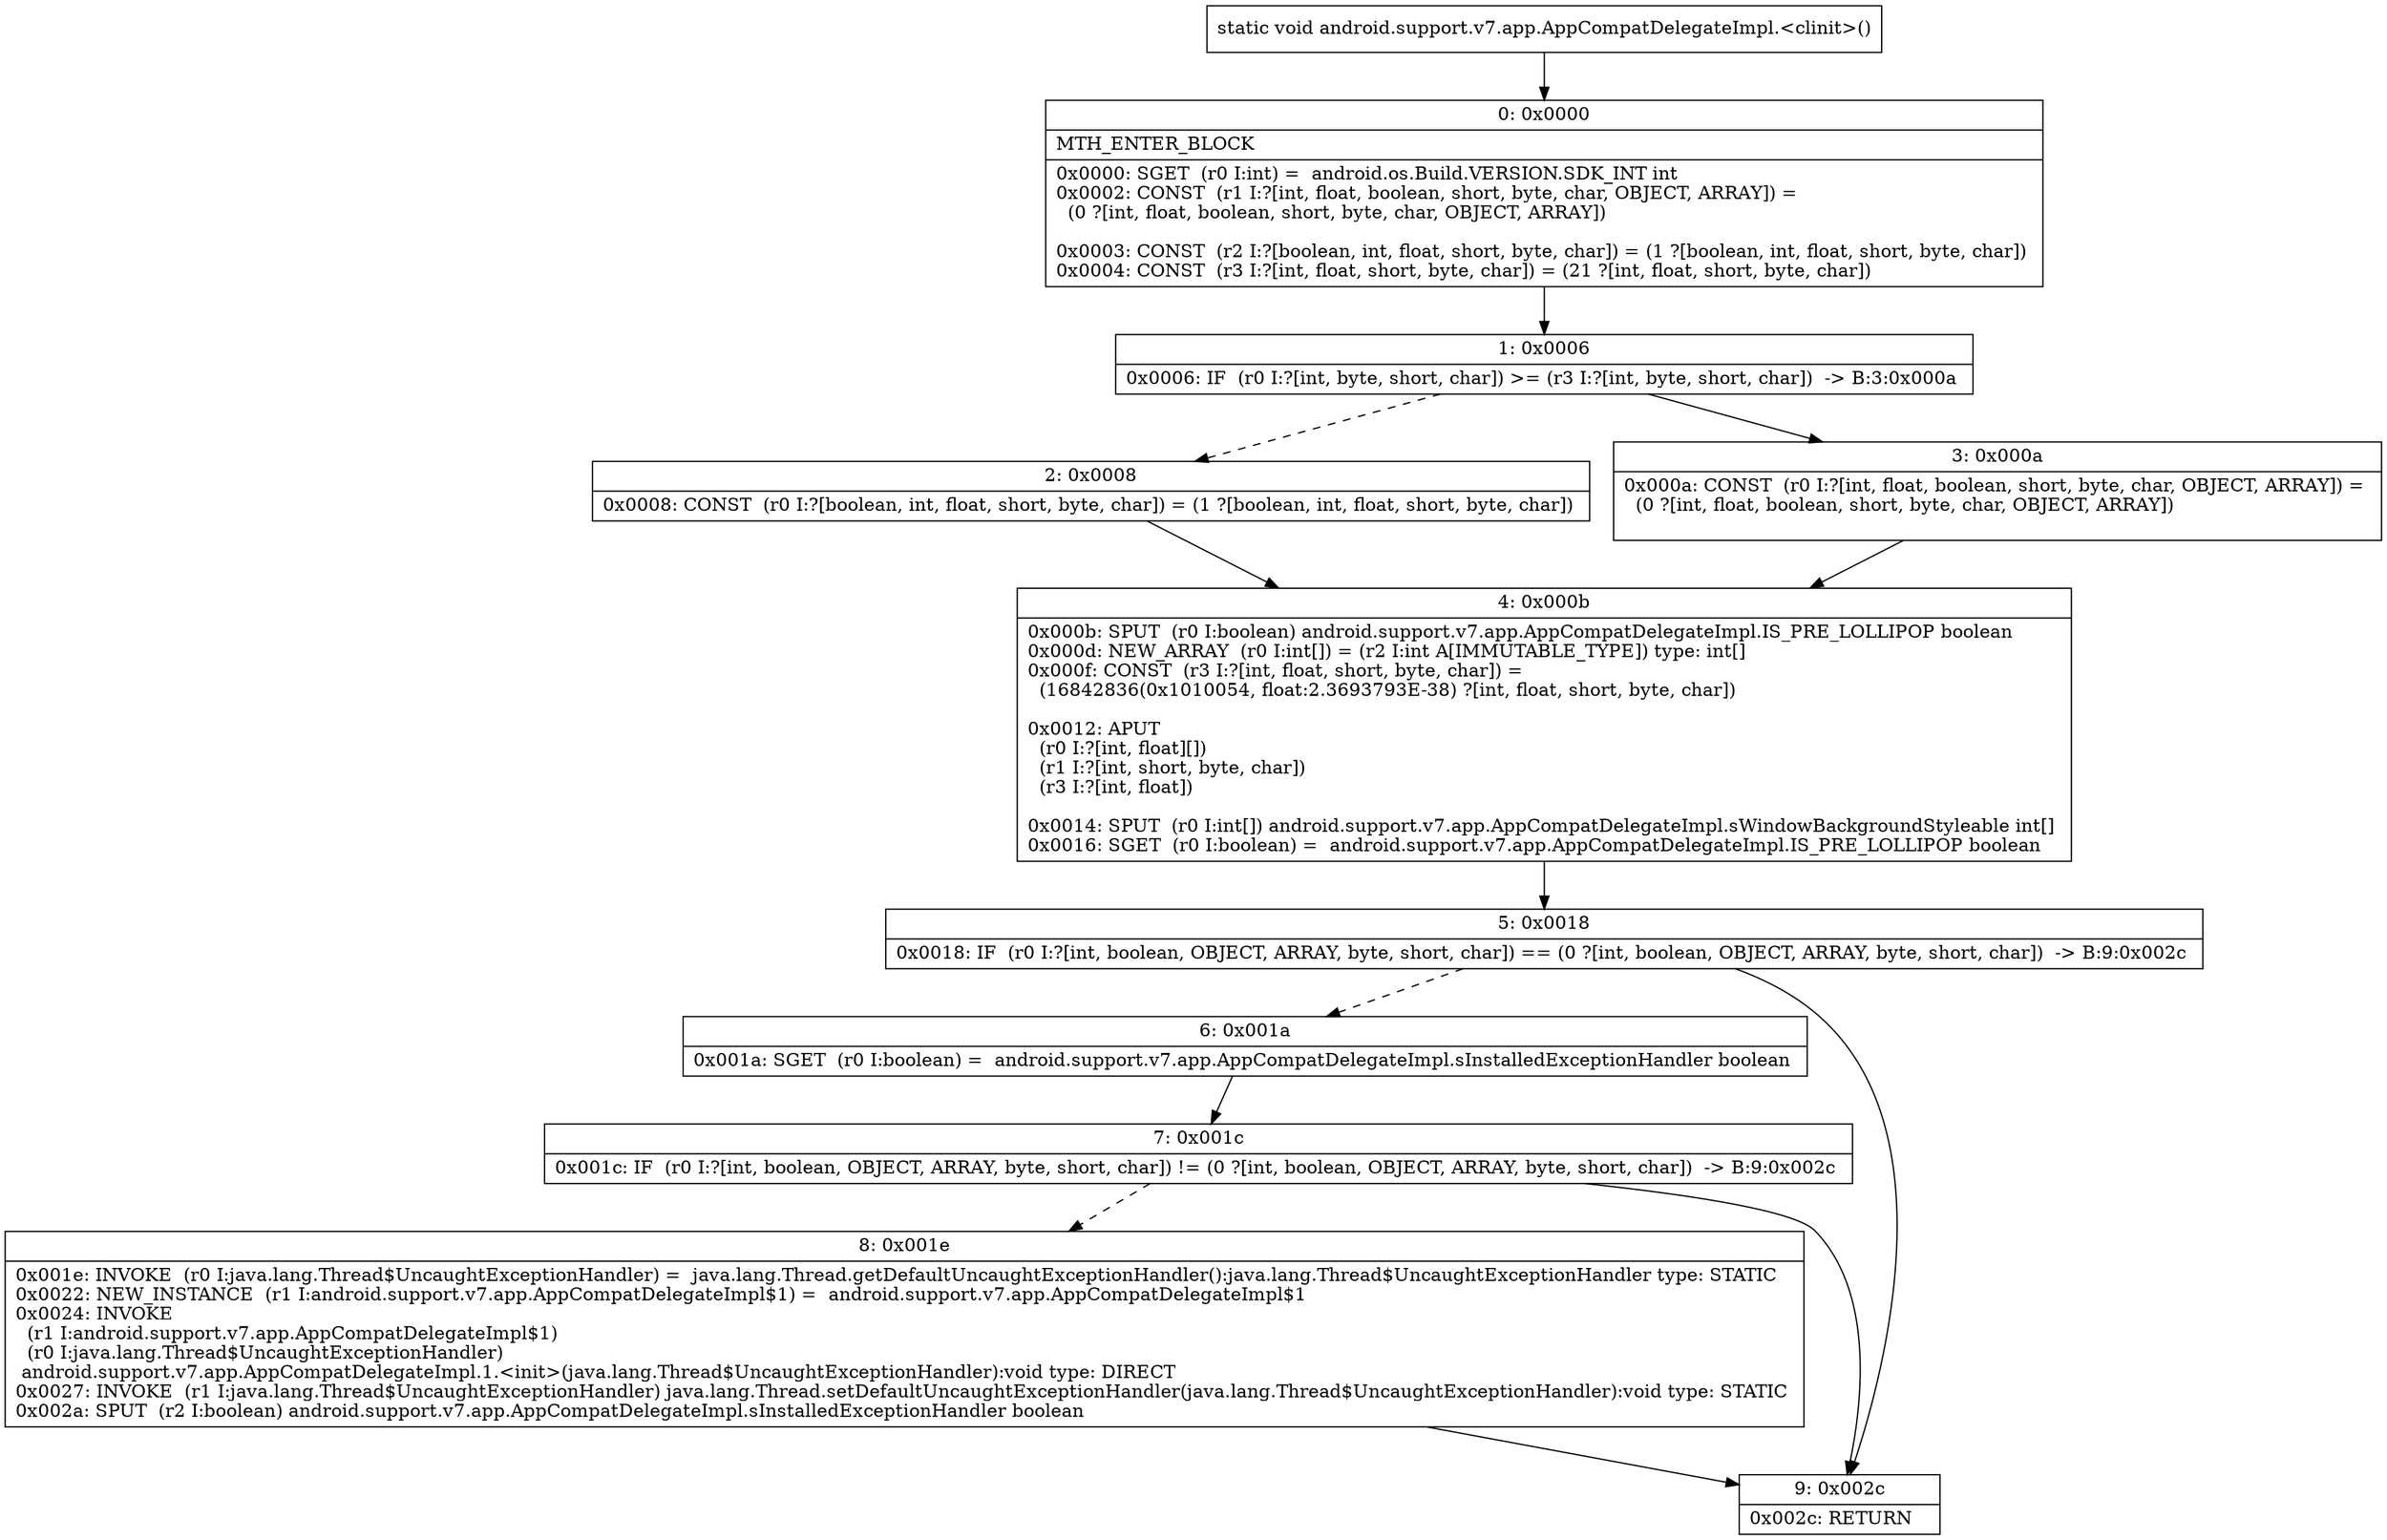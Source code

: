 digraph "CFG forandroid.support.v7.app.AppCompatDelegateImpl.\<clinit\>()V" {
Node_0 [shape=record,label="{0\:\ 0x0000|MTH_ENTER_BLOCK\l|0x0000: SGET  (r0 I:int) =  android.os.Build.VERSION.SDK_INT int \l0x0002: CONST  (r1 I:?[int, float, boolean, short, byte, char, OBJECT, ARRAY]) = \l  (0 ?[int, float, boolean, short, byte, char, OBJECT, ARRAY])\l \l0x0003: CONST  (r2 I:?[boolean, int, float, short, byte, char]) = (1 ?[boolean, int, float, short, byte, char]) \l0x0004: CONST  (r3 I:?[int, float, short, byte, char]) = (21 ?[int, float, short, byte, char]) \l}"];
Node_1 [shape=record,label="{1\:\ 0x0006|0x0006: IF  (r0 I:?[int, byte, short, char]) \>= (r3 I:?[int, byte, short, char])  \-\> B:3:0x000a \l}"];
Node_2 [shape=record,label="{2\:\ 0x0008|0x0008: CONST  (r0 I:?[boolean, int, float, short, byte, char]) = (1 ?[boolean, int, float, short, byte, char]) \l}"];
Node_3 [shape=record,label="{3\:\ 0x000a|0x000a: CONST  (r0 I:?[int, float, boolean, short, byte, char, OBJECT, ARRAY]) = \l  (0 ?[int, float, boolean, short, byte, char, OBJECT, ARRAY])\l \l}"];
Node_4 [shape=record,label="{4\:\ 0x000b|0x000b: SPUT  (r0 I:boolean) android.support.v7.app.AppCompatDelegateImpl.IS_PRE_LOLLIPOP boolean \l0x000d: NEW_ARRAY  (r0 I:int[]) = (r2 I:int A[IMMUTABLE_TYPE]) type: int[] \l0x000f: CONST  (r3 I:?[int, float, short, byte, char]) = \l  (16842836(0x1010054, float:2.3693793E\-38) ?[int, float, short, byte, char])\l \l0x0012: APUT  \l  (r0 I:?[int, float][])\l  (r1 I:?[int, short, byte, char])\l  (r3 I:?[int, float])\l \l0x0014: SPUT  (r0 I:int[]) android.support.v7.app.AppCompatDelegateImpl.sWindowBackgroundStyleable int[] \l0x0016: SGET  (r0 I:boolean) =  android.support.v7.app.AppCompatDelegateImpl.IS_PRE_LOLLIPOP boolean \l}"];
Node_5 [shape=record,label="{5\:\ 0x0018|0x0018: IF  (r0 I:?[int, boolean, OBJECT, ARRAY, byte, short, char]) == (0 ?[int, boolean, OBJECT, ARRAY, byte, short, char])  \-\> B:9:0x002c \l}"];
Node_6 [shape=record,label="{6\:\ 0x001a|0x001a: SGET  (r0 I:boolean) =  android.support.v7.app.AppCompatDelegateImpl.sInstalledExceptionHandler boolean \l}"];
Node_7 [shape=record,label="{7\:\ 0x001c|0x001c: IF  (r0 I:?[int, boolean, OBJECT, ARRAY, byte, short, char]) != (0 ?[int, boolean, OBJECT, ARRAY, byte, short, char])  \-\> B:9:0x002c \l}"];
Node_8 [shape=record,label="{8\:\ 0x001e|0x001e: INVOKE  (r0 I:java.lang.Thread$UncaughtExceptionHandler) =  java.lang.Thread.getDefaultUncaughtExceptionHandler():java.lang.Thread$UncaughtExceptionHandler type: STATIC \l0x0022: NEW_INSTANCE  (r1 I:android.support.v7.app.AppCompatDelegateImpl$1) =  android.support.v7.app.AppCompatDelegateImpl$1 \l0x0024: INVOKE  \l  (r1 I:android.support.v7.app.AppCompatDelegateImpl$1)\l  (r0 I:java.lang.Thread$UncaughtExceptionHandler)\l android.support.v7.app.AppCompatDelegateImpl.1.\<init\>(java.lang.Thread$UncaughtExceptionHandler):void type: DIRECT \l0x0027: INVOKE  (r1 I:java.lang.Thread$UncaughtExceptionHandler) java.lang.Thread.setDefaultUncaughtExceptionHandler(java.lang.Thread$UncaughtExceptionHandler):void type: STATIC \l0x002a: SPUT  (r2 I:boolean) android.support.v7.app.AppCompatDelegateImpl.sInstalledExceptionHandler boolean \l}"];
Node_9 [shape=record,label="{9\:\ 0x002c|0x002c: RETURN   \l}"];
MethodNode[shape=record,label="{static void android.support.v7.app.AppCompatDelegateImpl.\<clinit\>() }"];
MethodNode -> Node_0;
Node_0 -> Node_1;
Node_1 -> Node_2[style=dashed];
Node_1 -> Node_3;
Node_2 -> Node_4;
Node_3 -> Node_4;
Node_4 -> Node_5;
Node_5 -> Node_6[style=dashed];
Node_5 -> Node_9;
Node_6 -> Node_7;
Node_7 -> Node_8[style=dashed];
Node_7 -> Node_9;
Node_8 -> Node_9;
}

